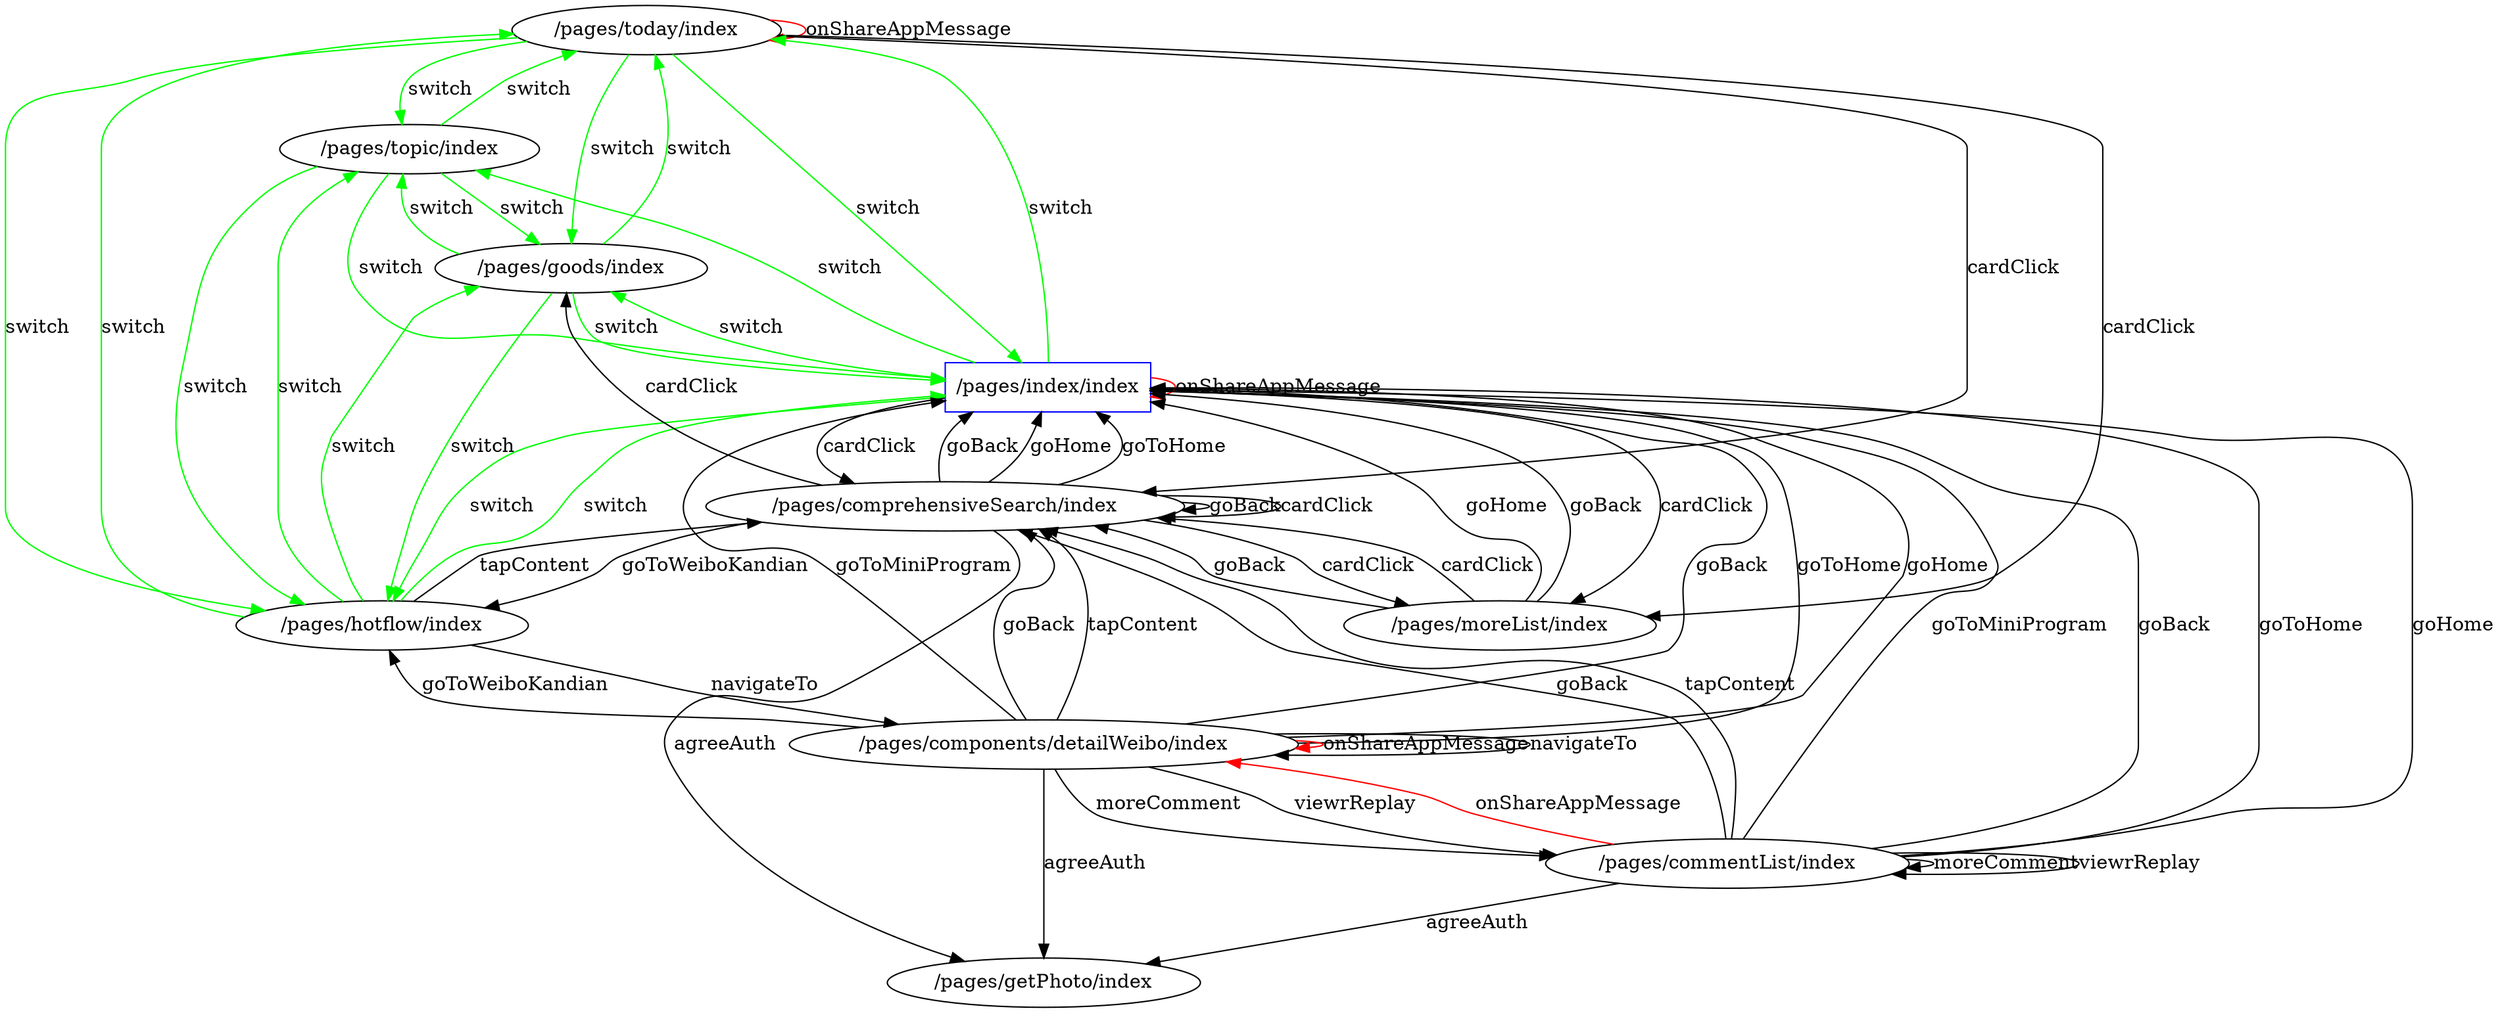 // UI State Transfer Diagram
digraph {
	"/pages/today/index" [label="/pages/today/index"]
	"/pages/commentList/index" [label="/pages/commentList/index"]
	"/pages/topic/index" [label="/pages/topic/index"]
	"/pages/hotflow/index" [label="/pages/hotflow/index"]
	"/pages/index/index" [label="/pages/index/index" color=blue shape=rectangle]
	"/pages/moreList/index" [label="/pages/moreList/index"]
	"/pages/getPhoto/index" [label="/pages/getPhoto/index"]
	"/pages/comprehensiveSearch/index" [label="/pages/comprehensiveSearch/index"]
	"/pages/goods/index" [label="/pages/goods/index"]
	"/pages/components/detailWeibo/index" [label="/pages/components/detailWeibo/index"]
	"/pages/index/index" -> "/pages/topic/index" [label=switch color=green]
	"/pages/index/index" -> "/pages/hotflow/index" [label=switch color=green]
	"/pages/index/index" -> "/pages/goods/index" [label=switch color=green]
	"/pages/index/index" -> "/pages/today/index" [label=switch color=green]
	"/pages/topic/index" -> "/pages/index/index" [label=switch color=green]
	"/pages/topic/index" -> "/pages/hotflow/index" [label=switch color=green]
	"/pages/topic/index" -> "/pages/goods/index" [label=switch color=green]
	"/pages/topic/index" -> "/pages/today/index" [label=switch color=green]
	"/pages/hotflow/index" -> "/pages/index/index" [label=switch color=green]
	"/pages/hotflow/index" -> "/pages/topic/index" [label=switch color=green]
	"/pages/hotflow/index" -> "/pages/goods/index" [label=switch color=green]
	"/pages/hotflow/index" -> "/pages/today/index" [label=switch color=green]
	"/pages/goods/index" -> "/pages/index/index" [label=switch color=green]
	"/pages/goods/index" -> "/pages/topic/index" [label=switch color=green]
	"/pages/goods/index" -> "/pages/hotflow/index" [label=switch color=green]
	"/pages/goods/index" -> "/pages/today/index" [label=switch color=green]
	"/pages/today/index" -> "/pages/index/index" [label=switch color=green]
	"/pages/today/index" -> "/pages/topic/index" [label=switch color=green]
	"/pages/today/index" -> "/pages/hotflow/index" [label=switch color=green]
	"/pages/today/index" -> "/pages/goods/index" [label=switch color=green]
	"/pages/index/index" -> "/pages/index/index" [label=onShareAppMessage color=red]
	"/pages/index/index" -> "/pages/moreList/index" [label=cardClick]
	"/pages/index/index" -> "/pages/comprehensiveSearch/index" [label=cardClick]
	"/pages/today/index" -> "/pages/today/index" [label=onShareAppMessage color=red]
	"/pages/today/index" -> "/pages/moreList/index" [label=cardClick]
	"/pages/today/index" -> "/pages/comprehensiveSearch/index" [label=cardClick]
	"/pages/hotflow/index" -> "/pages/components/detailWeibo/index" [label=navigateTo]
	"/pages/hotflow/index" -> "/pages/comprehensiveSearch/index" [label=tapContent]
	"/pages/comprehensiveSearch/index" -> "/pages/comprehensiveSearch/index" [label=goBack]
	"/pages/comprehensiveSearch/index" -> "/pages/comprehensiveSearch/index" [label=cardClick]
	"/pages/comprehensiveSearch/index" -> "/pages/index/index" [label=goBack]
	"/pages/comprehensiveSearch/index" -> "/pages/index/index" [label=goHome]
	"/pages/comprehensiveSearch/index" -> "/pages/index/index" [label=goToHome]
	"/pages/comprehensiveSearch/index" -> "/pages/moreList/index" [label=cardClick]
	"/pages/comprehensiveSearch/index" -> "/pages/goods/index" [label=cardClick]
	"/pages/comprehensiveSearch/index" -> "/pages/getPhoto/index" [label=agreeAuth]
	"/pages/comprehensiveSearch/index" -> "/pages/hotflow/index" [label=goToWeiboKandian]
	"/pages/components/detailWeibo/index" -> "/pages/index/index" [label=goBack]
	"/pages/components/detailWeibo/index" -> "/pages/getPhoto/index" [label=agreeAuth]
	"/pages/components/detailWeibo/index" -> "/pages/index/index" [label=goToHome]
	"/pages/components/detailWeibo/index" -> "/pages/components/detailWeibo/index" [label=onShareAppMessage color=red]
	"/pages/components/detailWeibo/index" -> "/pages/hotflow/index" [label=goToWeiboKandian]
	"/pages/components/detailWeibo/index" -> "/pages/commentList/index" [label=viewrReplay]
	"/pages/components/detailWeibo/index" -> "/pages/comprehensiveSearch/index" [label=goBack]
	"/pages/components/detailWeibo/index" -> "/pages/comprehensiveSearch/index" [label=tapContent]
	"/pages/components/detailWeibo/index" -> "/pages/index/index" [label=goHome]
	"/pages/components/detailWeibo/index" -> "/pages/index/index" [label=goToMiniProgram]
	"/pages/components/detailWeibo/index" -> "/pages/commentList/index" [label=moreComment]
	"/pages/components/detailWeibo/index" -> "/pages/components/detailWeibo/index" [label=navigateTo]
	"/pages/commentList/index" -> "/pages/index/index" [label=goToMiniProgram]
	"/pages/commentList/index" -> "/pages/comprehensiveSearch/index" [label=goBack]
	"/pages/commentList/index" -> "/pages/commentList/index" [label=moreComment]
	"/pages/commentList/index" -> "/pages/index/index" [label=goBack]
	"/pages/commentList/index" -> "/pages/index/index" [label=goToHome]
	"/pages/commentList/index" -> "/pages/comprehensiveSearch/index" [label=tapContent]
	"/pages/commentList/index" -> "/pages/index/index" [label=goHome]
	"/pages/commentList/index" -> "/pages/components/detailWeibo/index" [label=onShareAppMessage color=red]
	"/pages/commentList/index" -> "/pages/getPhoto/index" [label=agreeAuth]
	"/pages/commentList/index" -> "/pages/commentList/index" [label=viewrReplay]
	"/pages/moreList/index" -> "/pages/comprehensiveSearch/index" [label=cardClick]
	"/pages/moreList/index" -> "/pages/index/index" [label=goHome]
	"/pages/moreList/index" -> "/pages/index/index" [label=goBack]
	"/pages/moreList/index" -> "/pages/comprehensiveSearch/index" [label=goBack]
}
